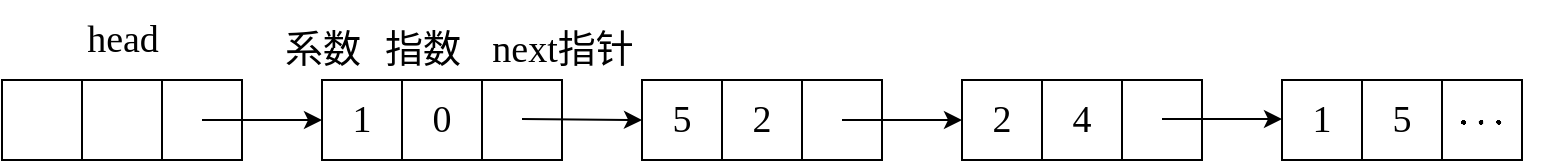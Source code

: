 <mxfile>
    <diagram id="wmm3K5qQJFw4_OiSACPp" name="第 1 页">
        <mxGraphModel dx="1220" dy="683" grid="1" gridSize="10" guides="1" tooltips="1" connect="1" arrows="1" fold="1" page="1" pageScale="1" pageWidth="827" pageHeight="1169" math="1" shadow="0">
            <root>
                <mxCell id="0"/>
                <mxCell id="1" parent="0"/>
                <mxCell id="2" value="" style="rounded=0;whiteSpace=wrap;html=1;fontSize=19;fontFamily=Times New Roman;" parent="1" vertex="1">
                    <mxGeometry x="40" y="200" width="40" height="40" as="geometry"/>
                </mxCell>
                <mxCell id="3" value="" style="rounded=0;whiteSpace=wrap;html=1;fontSize=19;fontFamily=Times New Roman;" parent="1" vertex="1">
                    <mxGeometry x="80" y="200" width="40" height="40" as="geometry"/>
                </mxCell>
                <mxCell id="4" value="" style="rounded=0;whiteSpace=wrap;html=1;fontSize=19;fontFamily=Times New Roman;" parent="1" vertex="1">
                    <mxGeometry x="120" y="200" width="40" height="40" as="geometry"/>
                </mxCell>
                <mxCell id="5" value="1" style="rounded=0;whiteSpace=wrap;html=1;fontSize=19;fontFamily=Times New Roman;" parent="1" vertex="1">
                    <mxGeometry x="200" y="200" width="40" height="40" as="geometry"/>
                </mxCell>
                <mxCell id="6" value="0" style="rounded=0;whiteSpace=wrap;html=1;fontSize=19;fontFamily=Times New Roman;" parent="1" vertex="1">
                    <mxGeometry x="240" y="200" width="40" height="40" as="geometry"/>
                </mxCell>
                <mxCell id="7" value="" style="rounded=0;whiteSpace=wrap;html=1;fontSize=19;fontFamily=Times New Roman;" parent="1" vertex="1">
                    <mxGeometry x="280" y="200" width="40" height="40" as="geometry"/>
                </mxCell>
                <mxCell id="10" value="" style="rounded=0;whiteSpace=wrap;html=1;fontSize=19;fontFamily=Times New Roman;" parent="1" vertex="1">
                    <mxGeometry x="440" y="200" width="40" height="40" as="geometry"/>
                </mxCell>
                <mxCell id="13" value="" style="rounded=0;whiteSpace=wrap;html=1;fontSize=19;fontFamily=Times New Roman;" parent="1" vertex="1">
                    <mxGeometry x="600" y="200" width="40" height="40" as="geometry"/>
                </mxCell>
                <mxCell id="16" value="\(\cdots\)" style="rounded=0;whiteSpace=wrap;html=1;fontSize=19;fontFamily=Times New Roman;" parent="1" vertex="1">
                    <mxGeometry x="760" y="200" width="40" height="40" as="geometry"/>
                </mxCell>
                <mxCell id="17" value="5" style="rounded=0;whiteSpace=wrap;html=1;fontSize=19;fontFamily=Times New Roman;" parent="1" vertex="1">
                    <mxGeometry x="360" y="200" width="40" height="40" as="geometry"/>
                </mxCell>
                <mxCell id="18" value="2" style="rounded=0;whiteSpace=wrap;html=1;fontSize=19;fontFamily=Times New Roman;" parent="1" vertex="1">
                    <mxGeometry x="400" y="200" width="40" height="40" as="geometry"/>
                </mxCell>
                <mxCell id="19" value="2" style="rounded=0;whiteSpace=wrap;html=1;fontSize=19;fontFamily=Times New Roman;" parent="1" vertex="1">
                    <mxGeometry x="520" y="200" width="40" height="40" as="geometry"/>
                </mxCell>
                <mxCell id="20" value="4" style="rounded=0;whiteSpace=wrap;html=1;fontSize=19;fontFamily=Times New Roman;" parent="1" vertex="1">
                    <mxGeometry x="560" y="200" width="40" height="40" as="geometry"/>
                </mxCell>
                <mxCell id="21" value="1" style="rounded=0;whiteSpace=wrap;html=1;fontSize=19;fontFamily=Times New Roman;" parent="1" vertex="1">
                    <mxGeometry x="680" y="200" width="40" height="40" as="geometry"/>
                </mxCell>
                <mxCell id="22" value="5" style="rounded=0;whiteSpace=wrap;html=1;fontSize=19;fontFamily=Times New Roman;" parent="1" vertex="1">
                    <mxGeometry x="720" y="200" width="40" height="40" as="geometry"/>
                </mxCell>
                <mxCell id="23" value="" style="endArrow=classic;html=1;fontSize=19;entryX=0;entryY=0.5;entryDx=0;entryDy=0;fontFamily=Times New Roman;" parent="1" target="5" edge="1">
                    <mxGeometry width="50" height="50" relative="1" as="geometry">
                        <mxPoint x="140" y="220" as="sourcePoint"/>
                        <mxPoint x="440" y="210" as="targetPoint"/>
                    </mxGeometry>
                </mxCell>
                <mxCell id="24" value="" style="endArrow=classic;html=1;fontSize=19;entryX=0;entryY=0.5;entryDx=0;entryDy=0;fontFamily=Times New Roman;" parent="1" target="17" edge="1">
                    <mxGeometry width="50" height="50" relative="1" as="geometry">
                        <mxPoint x="300" y="219.5" as="sourcePoint"/>
                        <mxPoint x="340" y="240" as="targetPoint"/>
                    </mxGeometry>
                </mxCell>
                <mxCell id="25" value="" style="endArrow=classic;html=1;fontSize=19;entryX=0;entryY=0.5;entryDx=0;entryDy=0;fontFamily=Times New Roman;" parent="1" target="19" edge="1">
                    <mxGeometry width="50" height="50" relative="1" as="geometry">
                        <mxPoint x="460" y="220" as="sourcePoint"/>
                        <mxPoint x="510" y="190" as="targetPoint"/>
                    </mxGeometry>
                </mxCell>
                <mxCell id="26" value="" style="endArrow=classic;html=1;fontSize=19;entryX=0;entryY=0.5;entryDx=0;entryDy=0;fontFamily=Times New Roman;" parent="1" edge="1">
                    <mxGeometry width="50" height="50" relative="1" as="geometry">
                        <mxPoint x="620" y="219.5" as="sourcePoint"/>
                        <mxPoint x="680" y="219.5" as="targetPoint"/>
                    </mxGeometry>
                </mxCell>
                <mxCell id="27" value="head" style="text;html=1;align=center;verticalAlign=middle;resizable=0;points=[];autosize=1;strokeColor=none;fillColor=none;fontSize=19;fontFamily=Times New Roman;" parent="1" vertex="1">
                    <mxGeometry x="70" y="160" width="60" height="40" as="geometry"/>
                </mxCell>
                <mxCell id="28" value="系数" style="text;html=1;align=center;verticalAlign=middle;resizable=0;points=[];autosize=1;strokeColor=none;fillColor=none;fontSize=19;fontFamily=SimSun;" parent="1" vertex="1">
                    <mxGeometry x="170" y="165" width="60" height="40" as="geometry"/>
                </mxCell>
                <mxCell id="29" value="指数" style="text;html=1;align=center;verticalAlign=middle;resizable=0;points=[];autosize=1;strokeColor=none;fillColor=none;fontSize=19;fontFamily=SimSun;" parent="1" vertex="1">
                    <mxGeometry x="220" y="165" width="60" height="40" as="geometry"/>
                </mxCell>
                <mxCell id="30" value="next&lt;font face=&quot;SimSun&quot;&gt;指针&lt;/font&gt;" style="text;html=1;align=center;verticalAlign=middle;resizable=0;points=[];autosize=1;strokeColor=none;fillColor=none;fontSize=19;fontFamily=Times New Roman;" parent="1" vertex="1">
                    <mxGeometry x="275" y="165" width="90" height="40" as="geometry"/>
                </mxCell>
            </root>
        </mxGraphModel>
    </diagram>
</mxfile>